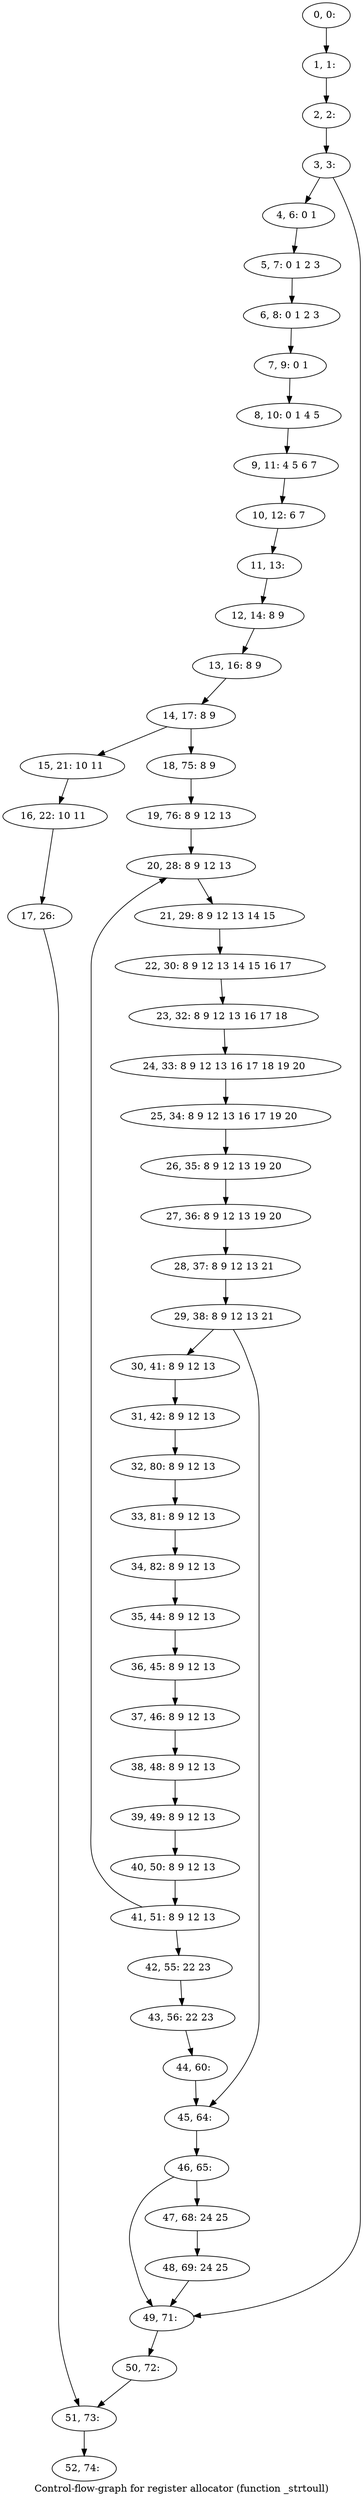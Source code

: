 digraph G {
graph [label="Control-flow-graph for register allocator (function _strtoull)"]
0[label="0, 0: "];
1[label="1, 1: "];
2[label="2, 2: "];
3[label="3, 3: "];
4[label="4, 6: 0 1 "];
5[label="5, 7: 0 1 2 3 "];
6[label="6, 8: 0 1 2 3 "];
7[label="7, 9: 0 1 "];
8[label="8, 10: 0 1 4 5 "];
9[label="9, 11: 4 5 6 7 "];
10[label="10, 12: 6 7 "];
11[label="11, 13: "];
12[label="12, 14: 8 9 "];
13[label="13, 16: 8 9 "];
14[label="14, 17: 8 9 "];
15[label="15, 21: 10 11 "];
16[label="16, 22: 10 11 "];
17[label="17, 26: "];
18[label="18, 75: 8 9 "];
19[label="19, 76: 8 9 12 13 "];
20[label="20, 28: 8 9 12 13 "];
21[label="21, 29: 8 9 12 13 14 15 "];
22[label="22, 30: 8 9 12 13 14 15 16 17 "];
23[label="23, 32: 8 9 12 13 16 17 18 "];
24[label="24, 33: 8 9 12 13 16 17 18 19 20 "];
25[label="25, 34: 8 9 12 13 16 17 19 20 "];
26[label="26, 35: 8 9 12 13 19 20 "];
27[label="27, 36: 8 9 12 13 19 20 "];
28[label="28, 37: 8 9 12 13 21 "];
29[label="29, 38: 8 9 12 13 21 "];
30[label="30, 41: 8 9 12 13 "];
31[label="31, 42: 8 9 12 13 "];
32[label="32, 80: 8 9 12 13 "];
33[label="33, 81: 8 9 12 13 "];
34[label="34, 82: 8 9 12 13 "];
35[label="35, 44: 8 9 12 13 "];
36[label="36, 45: 8 9 12 13 "];
37[label="37, 46: 8 9 12 13 "];
38[label="38, 48: 8 9 12 13 "];
39[label="39, 49: 8 9 12 13 "];
40[label="40, 50: 8 9 12 13 "];
41[label="41, 51: 8 9 12 13 "];
42[label="42, 55: 22 23 "];
43[label="43, 56: 22 23 "];
44[label="44, 60: "];
45[label="45, 64: "];
46[label="46, 65: "];
47[label="47, 68: 24 25 "];
48[label="48, 69: 24 25 "];
49[label="49, 71: "];
50[label="50, 72: "];
51[label="51, 73: "];
52[label="52, 74: "];
0->1 ;
1->2 ;
2->3 ;
3->4 ;
3->49 ;
4->5 ;
5->6 ;
6->7 ;
7->8 ;
8->9 ;
9->10 ;
10->11 ;
11->12 ;
12->13 ;
13->14 ;
14->15 ;
14->18 ;
15->16 ;
16->17 ;
17->51 ;
18->19 ;
19->20 ;
20->21 ;
21->22 ;
22->23 ;
23->24 ;
24->25 ;
25->26 ;
26->27 ;
27->28 ;
28->29 ;
29->30 ;
29->45 ;
30->31 ;
31->32 ;
32->33 ;
33->34 ;
34->35 ;
35->36 ;
36->37 ;
37->38 ;
38->39 ;
39->40 ;
40->41 ;
41->42 ;
41->20 ;
42->43 ;
43->44 ;
44->45 ;
45->46 ;
46->47 ;
46->49 ;
47->48 ;
48->49 ;
49->50 ;
50->51 ;
51->52 ;
}
